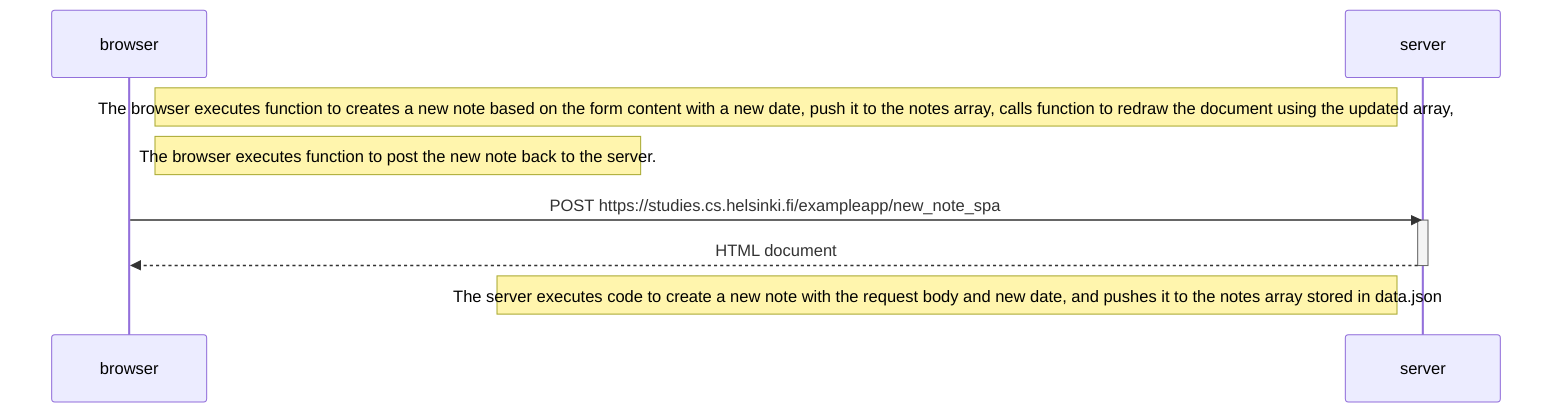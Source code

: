 sequenceDiagram
    
    participant browser
    participant server
    
    Note right of browser: The browser executes function to creates a new note based on the form content with a new date, push it to the notes array, calls function to redraw the document using the updated array, 
    Note right of browser: The browser executes function to post the new note back to the server.
    
    browser->>server: POST https://studies.cs.helsinki.fi/exampleapp/new_note_spa
    activate server
    server-->>browser: HTML document
    deactivate server

    Note left of server: The server executes code to create a new note with the request body and new date, and pushes it to the notes array stored in data.json